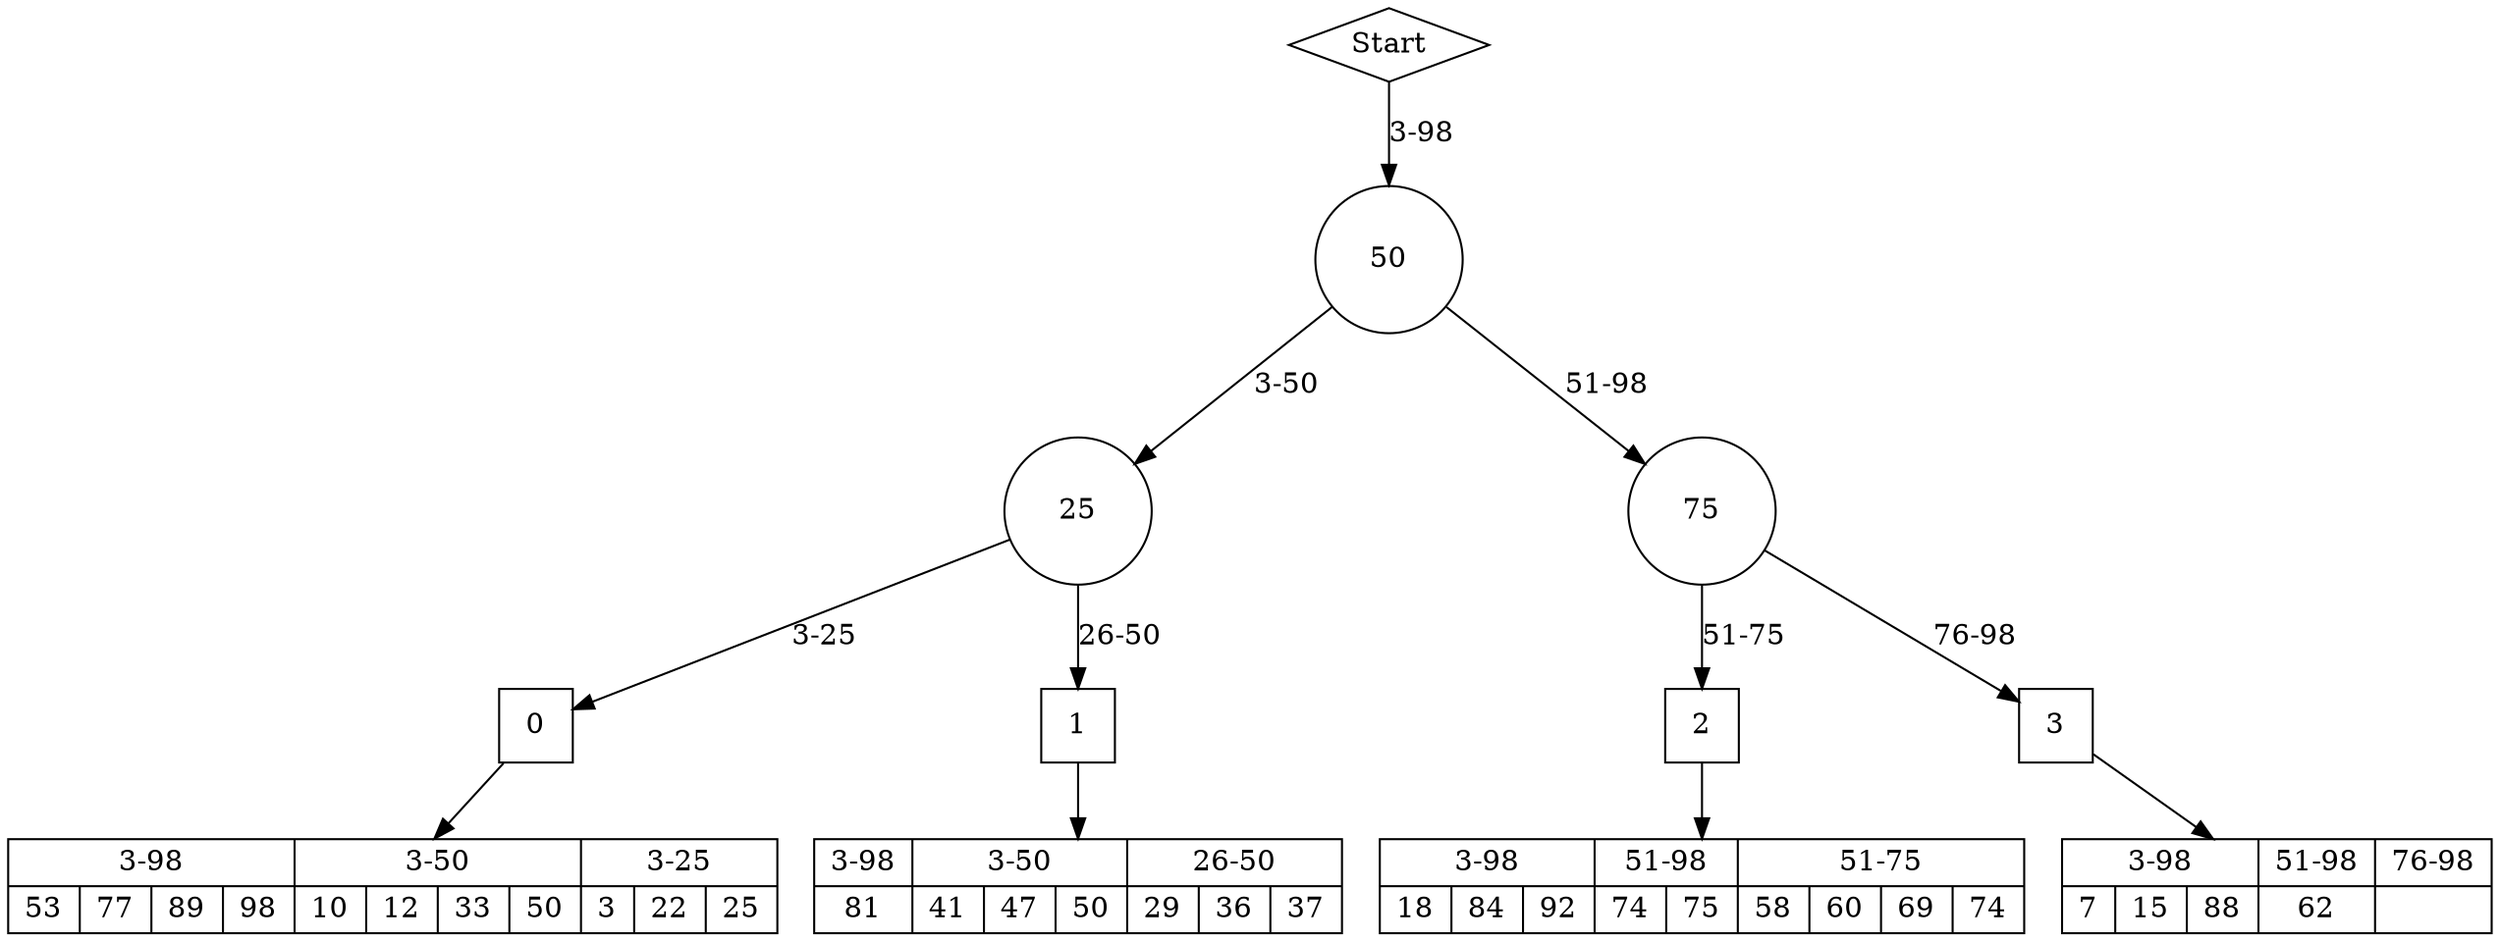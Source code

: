 digraph graphname{
ratio="fill";margin=0;
Node0 [shape=diamond label="Start"]
Node0 -> Node1 [label="3-98"]
Node1 [width=1 height=1 label ="50"]
Node1 -> Node2 [label="3-50"]
Node2 [width=1 height=1 label ="25"]
Node2 -> Node3 [label="3-25"]
Node3 [shape=rectangle width=0.5 height=0.5 label="0"]
struct10 [shape=record label=" {3-98|{ 53|77|89|98}}|{3-50|{ 10|12|33|50}}|{3-25|{ 3|22|25}}"]
Node3 -> struct10
Node2 -> Node4 [label="26-50"]
Node4 [shape=rectangle width=0.5 height=0.5 label="1"]
struct13 [shape=record label=" {3-98|{ 81}}|{3-50|{ 41|47|50}}|{26-50|{ 29|36|37}}"]
Node4 -> struct13
Node1 -> Node5 [label="51-98"]
Node5 [width=1 height=1 label ="75"]
Node5 -> Node6 [label="51-75"]
Node6 [shape=rectangle width=0.5 height=0.5 label="2"]
struct19 [shape=record label=" {3-98|{ 18|84|92}}|{51-98|{ 74|75}}|{51-75|{ 58|60|69|74}}"]
Node6 -> struct19
Node5 -> Node7 [label="76-98"]
Node7 [shape=rectangle width=0.5 height=0.5 label="3"]
struct22 [shape=record label=" {3-98|{ 7|15|88}}|{51-98|{ 62}}|{76-98|{}}"]
Node7 -> struct22
}
